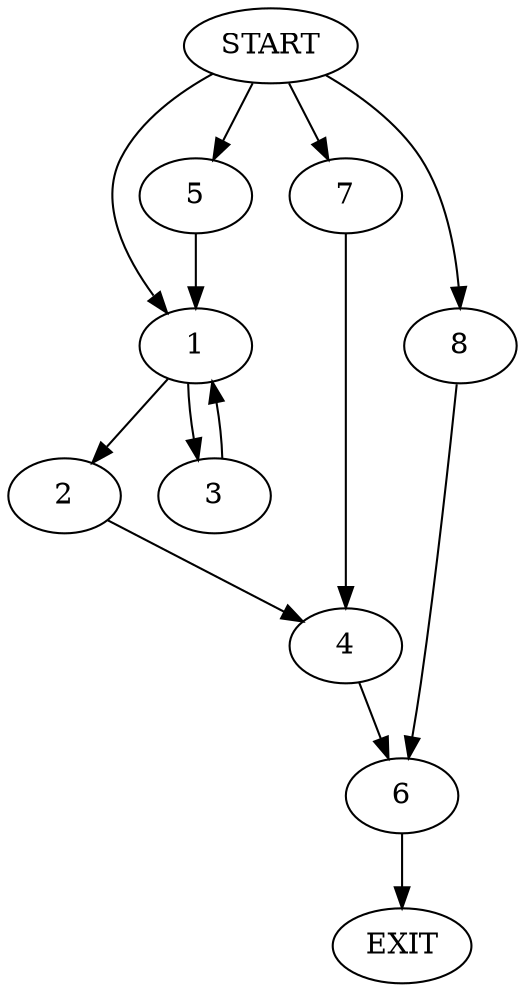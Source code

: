 digraph {
0 [label="START"]
9 [label="EXIT"]
0 -> 1
1 -> 2
1 -> 3
3 -> 1
2 -> 4
0 -> 5
5 -> 1
4 -> 6
0 -> 7
7 -> 4
6 -> 9
0 -> 8
8 -> 6
}
